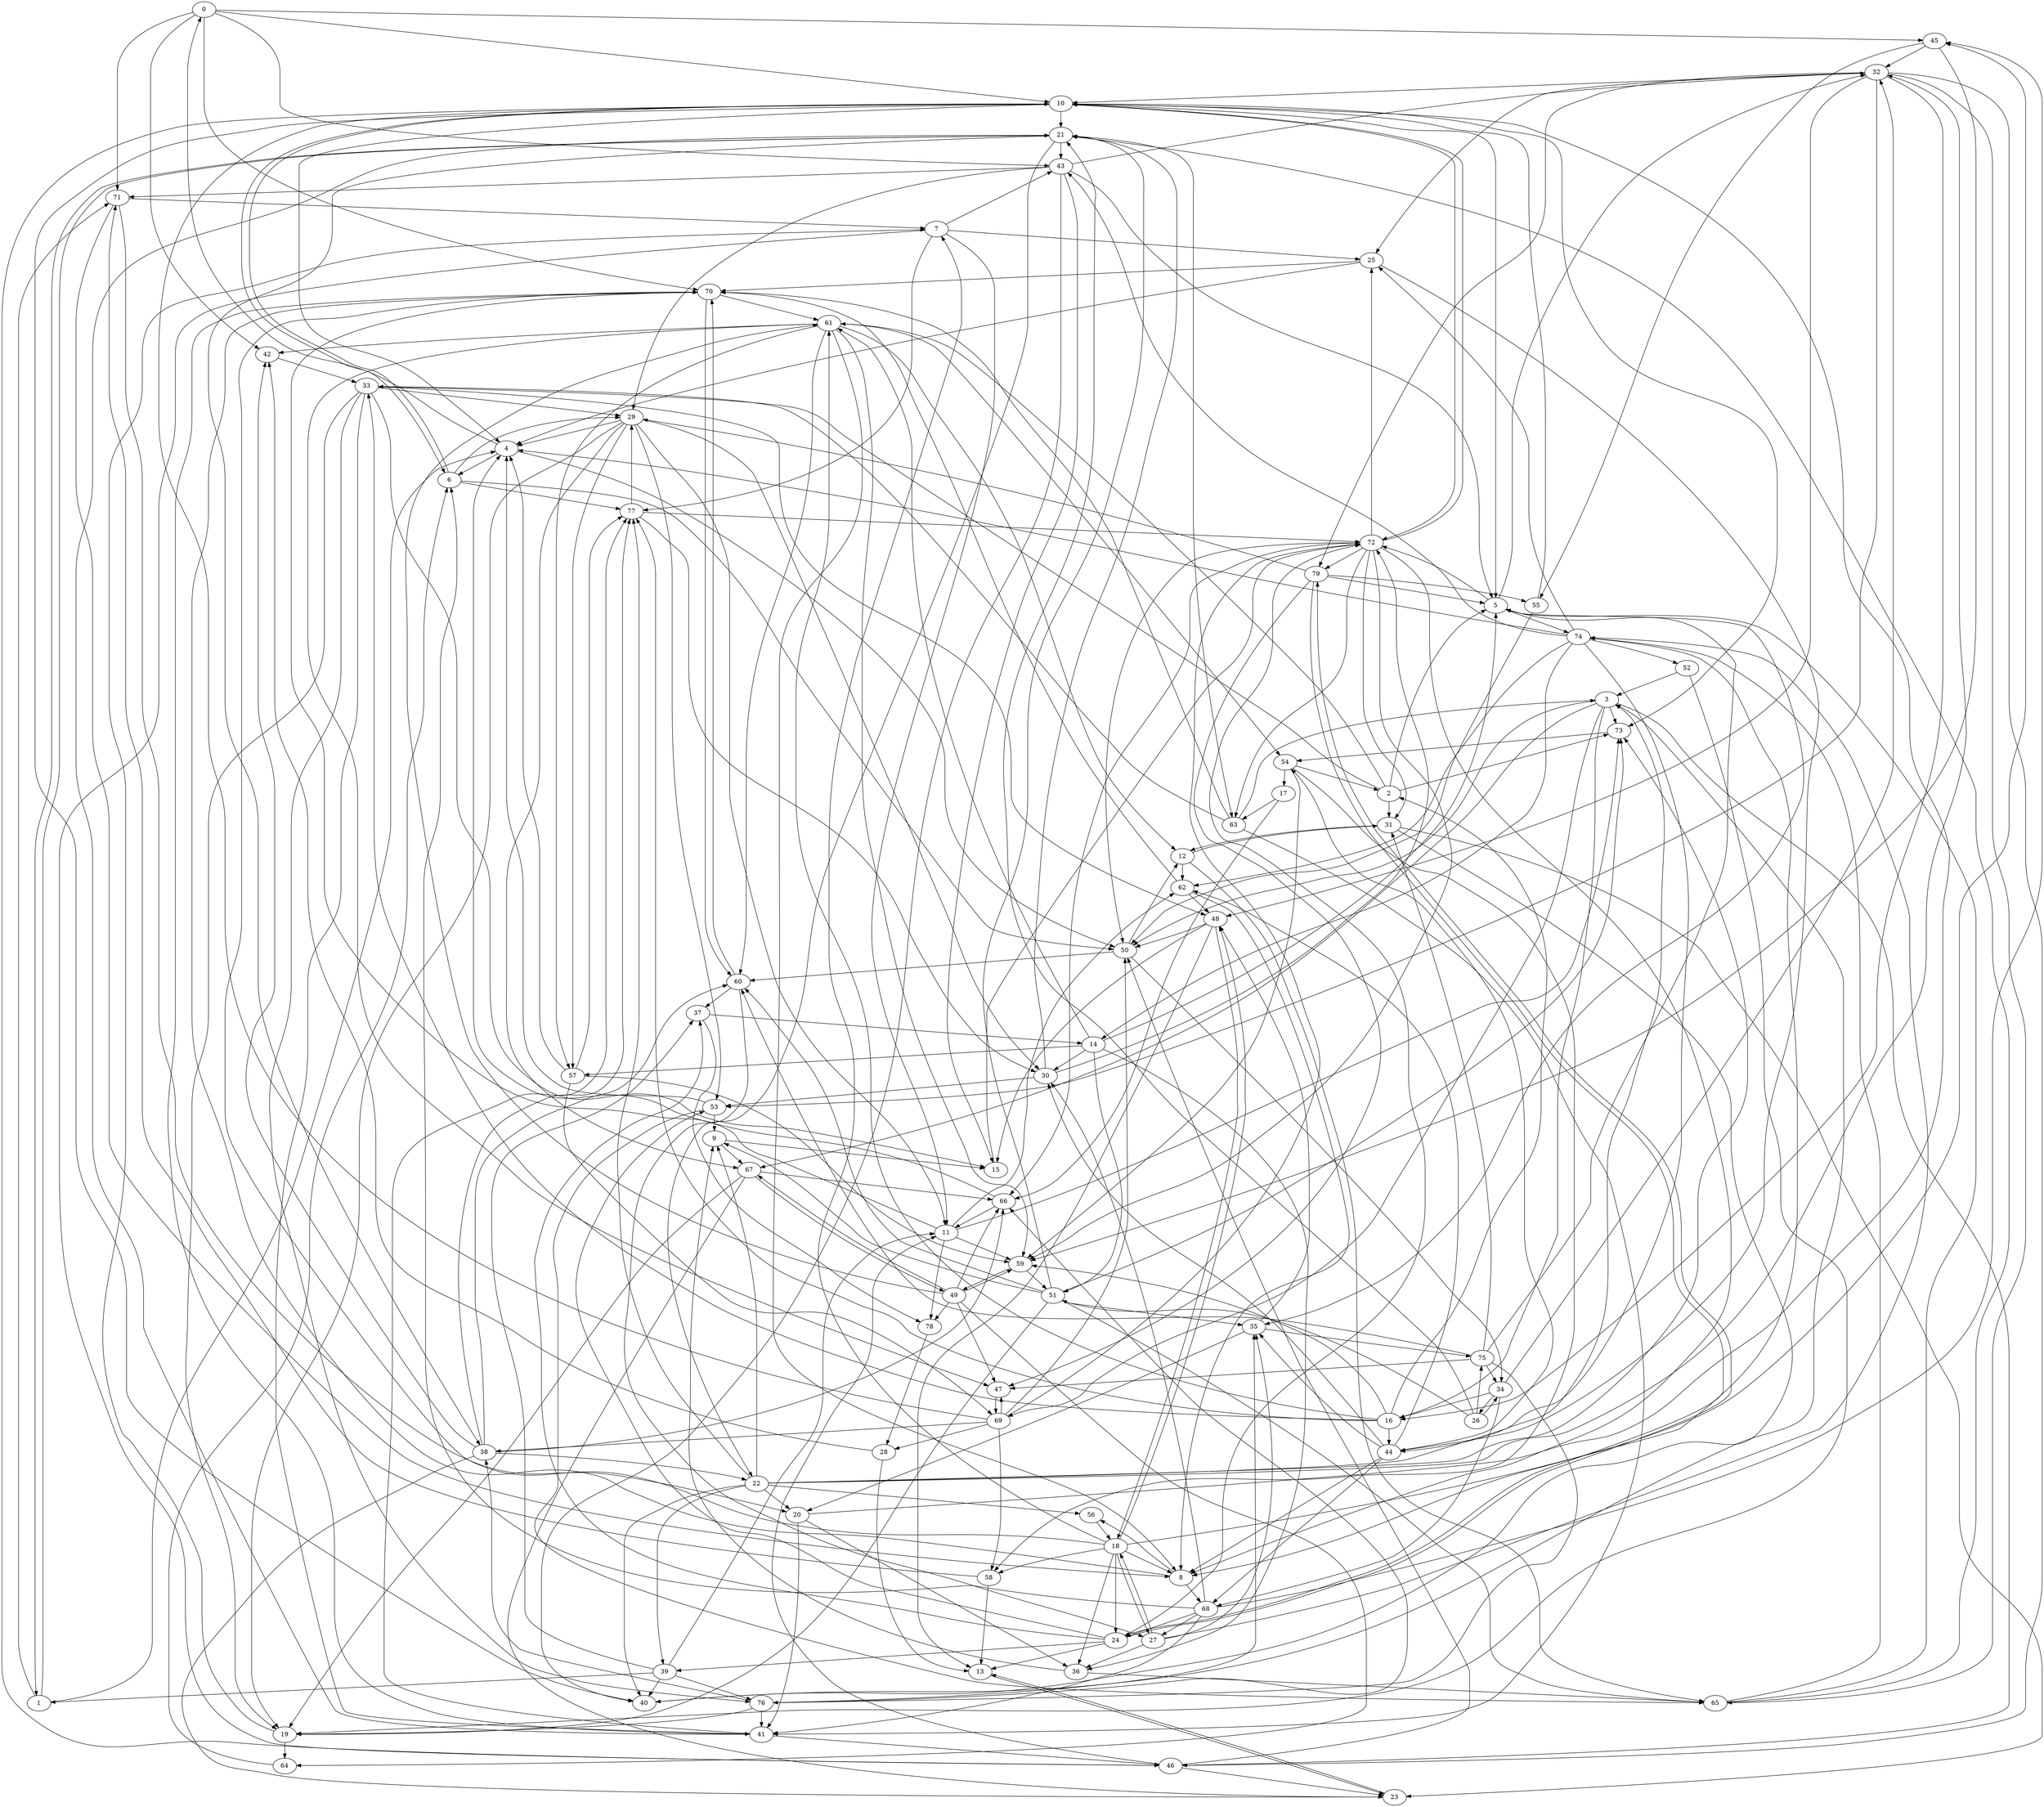 digraph G {
0 -> 45;
0 -> 71;
0 -> 10;
0 -> 43;
0 -> 70;
0 -> 42;
1 -> 71;
1 -> 21;
1 -> 4;
2 -> 5;
2 -> 61;
2 -> 73;
2 -> 31;
2 -> 33;
3 -> 73;
3 -> 67;
3 -> 16;
3 -> 69;
3 -> 46;
3 -> 50;
4 -> 50;
4 -> 0;
4 -> 6;
5 -> 74;
5 -> 32;
5 -> 72;
5 -> 35;
6 -> 10;
6 -> 77;
6 -> 50;
6 -> 29;
7 -> 77;
7 -> 11;
7 -> 25;
7 -> 43;
7 -> 46;
8 -> 70;
8 -> 68;
8 -> 56;
9 -> 15;
9 -> 67;
10 -> 40;
10 -> 4;
10 -> 5;
10 -> 21;
10 -> 72;
10 -> 73;
10 -> 6;
11 -> 70;
11 -> 73;
11 -> 62;
11 -> 78;
11 -> 59;
12 -> 31;
12 -> 62;
12 -> 65;
13 -> 23;
14 -> 51;
14 -> 57;
14 -> 36;
14 -> 61;
14 -> 5;
14 -> 30;
15 -> 72;
16 -> 2;
16 -> 44;
16 -> 33;
16 -> 77;
16 -> 61;
16 -> 59;
17 -> 66;
17 -> 63;
18 -> 7;
18 -> 8;
18 -> 58;
18 -> 36;
18 -> 48;
18 -> 24;
18 -> 27;
18 -> 70;
18 -> 45;
19 -> 64;
19 -> 7;
20 -> 36;
20 -> 10;
20 -> 41;
21 -> 63;
21 -> 43;
21 -> 1;
21 -> 22;
21 -> 38;
22 -> 9;
22 -> 3;
22 -> 32;
22 -> 20;
22 -> 77;
22 -> 39;
22 -> 56;
22 -> 73;
22 -> 40;
23 -> 13;
24 -> 72;
24 -> 39;
24 -> 37;
24 -> 53;
24 -> 13;
24 -> 79;
25 -> 4;
25 -> 70;
25 -> 44;
26 -> 34;
26 -> 21;
26 -> 51;
26 -> 75;
27 -> 36;
27 -> 35;
27 -> 18;
27 -> 74;
28 -> 42;
28 -> 13;
29 -> 11;
29 -> 30;
29 -> 67;
29 -> 57;
29 -> 4;
29 -> 53;
29 -> 19;
30 -> 72;
30 -> 21;
30 -> 53;
31 -> 23;
31 -> 40;
31 -> 12;
32 -> 46;
32 -> 25;
32 -> 79;
32 -> 10;
32 -> 16;
32 -> 48;
32 -> 53;
32 -> 65;
33 -> 76;
33 -> 29;
33 -> 48;
33 -> 41;
33 -> 15;
33 -> 19;
34 -> 68;
34 -> 26;
34 -> 32;
34 -> 16;
35 -> 75;
35 -> 48;
35 -> 20;
36 -> 9;
36 -> 65;
37 -> 14;
37 -> 78;
38 -> 22;
38 -> 77;
38 -> 60;
38 -> 42;
38 -> 66;
38 -> 23;
39 -> 11;
39 -> 1;
39 -> 40;
39 -> 76;
39 -> 37;
40 -> 3;
41 -> 77;
41 -> 21;
41 -> 46;
42 -> 33;
43 -> 32;
43 -> 71;
43 -> 40;
43 -> 15;
43 -> 5;
43 -> 29;
44 -> 30;
44 -> 8;
44 -> 62;
44 -> 68;
44 -> 54;
44 -> 35;
45 -> 59;
45 -> 55;
45 -> 32;
46 -> 11;
46 -> 23;
46 -> 10;
46 -> 50;
47 -> 69;
48 -> 15;
48 -> 13;
48 -> 18;
48 -> 50;
49 -> 78;
49 -> 61;
49 -> 59;
49 -> 64;
49 -> 67;
49 -> 66;
49 -> 47;
50 -> 60;
50 -> 34;
50 -> 12;
51 -> 21;
51 -> 19;
51 -> 73;
51 -> 9;
51 -> 60;
51 -> 35;
51 -> 65;
52 -> 19;
52 -> 3;
53 -> 65;
53 -> 9;
53 -> 4;
54 -> 2;
54 -> 58;
54 -> 59;
54 -> 17;
55 -> 10;
55 -> 50;
56 -> 18;
57 -> 59;
57 -> 77;
57 -> 4;
57 -> 69;
58 -> 13;
58 -> 71;
59 -> 49;
59 -> 51;
60 -> 37;
60 -> 27;
60 -> 70;
61 -> 8;
61 -> 59;
61 -> 47;
61 -> 42;
61 -> 60;
61 -> 12;
61 -> 57;
61 -> 54;
62 -> 70;
62 -> 8;
62 -> 48;
63 -> 33;
63 -> 70;
63 -> 41;
63 -> 3;
64 -> 6;
65 -> 21;
65 -> 74;
65 -> 5;
66 -> 4;
66 -> 11;
67 -> 49;
67 -> 19;
67 -> 66;
67 -> 23;
68 -> 45;
68 -> 27;
68 -> 6;
68 -> 30;
68 -> 24;
68 -> 41;
69 -> 28;
69 -> 10;
69 -> 58;
69 -> 50;
69 -> 72;
69 -> 47;
69 -> 38;
70 -> 60;
70 -> 41;
70 -> 61;
71 -> 8;
71 -> 20;
71 -> 7;
72 -> 31;
72 -> 8;
72 -> 50;
72 -> 63;
72 -> 79;
72 -> 25;
72 -> 10;
72 -> 66;
72 -> 59;
73 -> 54;
74 -> 4;
74 -> 43;
74 -> 62;
74 -> 8;
74 -> 44;
74 -> 25;
74 -> 14;
74 -> 52;
75 -> 47;
75 -> 5;
75 -> 34;
75 -> 60;
75 -> 31;
75 -> 76;
76 -> 19;
76 -> 41;
76 -> 38;
76 -> 66;
76 -> 35;
77 -> 29;
77 -> 72;
77 -> 30;
78 -> 28;
79 -> 29;
79 -> 24;
79 -> 5;
79 -> 55;
79 -> 47;
}